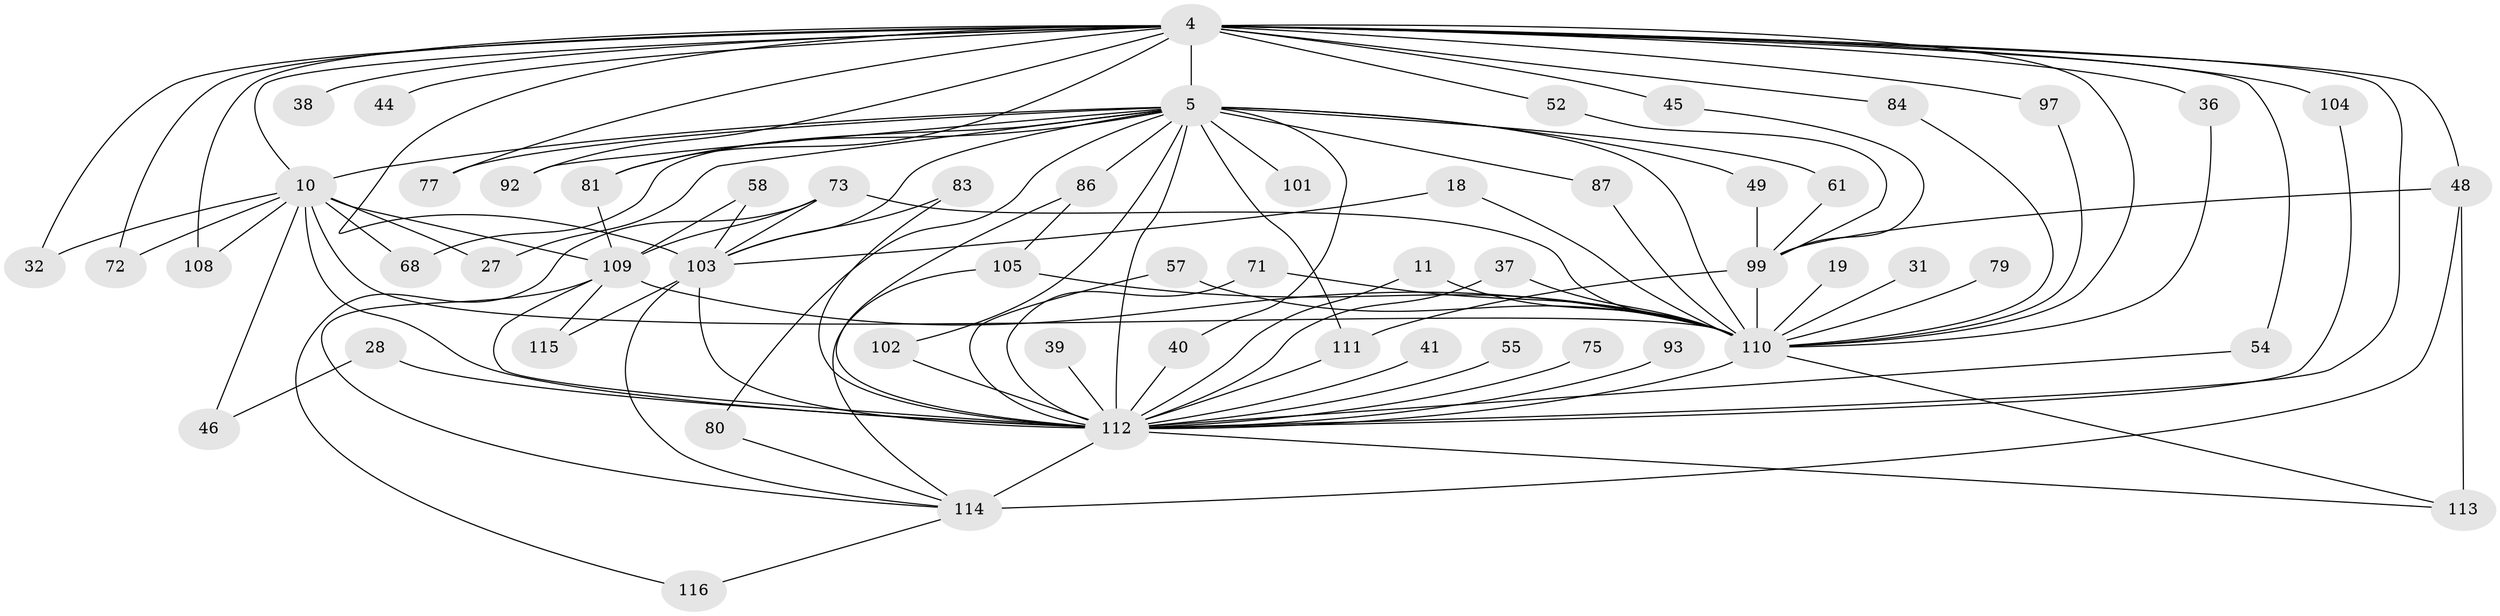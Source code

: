 // original degree distribution, {23: 0.008620689655172414, 20: 0.008620689655172414, 18: 0.008620689655172414, 33: 0.008620689655172414, 22: 0.008620689655172414, 14: 0.008620689655172414, 28: 0.008620689655172414, 21: 0.008620689655172414, 24: 0.008620689655172414, 13: 0.008620689655172414, 2: 0.5689655172413793, 4: 0.08620689655172414, 8: 0.008620689655172414, 5: 0.0603448275862069, 7: 0.017241379310344827, 9: 0.008620689655172414, 6: 0.008620689655172414, 3: 0.15517241379310345}
// Generated by graph-tools (version 1.1) at 2025/02/03/05/25 17:02:38]
// undirected, 58 vertices, 112 edges
graph export_dot {
graph [start="1"]
  node [color=gray90,style=filled];
  4 [super="+2"];
  5 [super="+1"];
  10 [super="+6"];
  11;
  18;
  19;
  27;
  28;
  31;
  32;
  36;
  37;
  38 [super="+24"];
  39;
  40;
  41;
  44;
  45;
  46;
  48 [super="+15+42+16"];
  49;
  52;
  54;
  55;
  57;
  58;
  61;
  68 [super="+12+22"];
  71;
  72;
  73 [super="+63"];
  75;
  77;
  79;
  80;
  81 [super="+65"];
  83 [super="+62"];
  84;
  86 [super="+59+74"];
  87;
  92;
  93;
  97 [super="+56"];
  99 [super="+34"];
  101;
  102;
  103 [super="+100+96"];
  104 [super="+70"];
  105 [super="+98"];
  108 [super="+94"];
  109 [super="+107"];
  110 [super="+21+85+90+88+95"];
  111 [super="+69"];
  112 [super="+29+51+9"];
  113 [super="+106"];
  114 [super="+33+91+66"];
  115;
  116;
  4 -- 5 [weight=4];
  4 -- 10 [weight=4];
  4 -- 32;
  4 -- 38 [weight=3];
  4 -- 44 [weight=2];
  4 -- 45;
  4 -- 54;
  4 -- 72;
  4 -- 77;
  4 -- 84;
  4 -- 103 [weight=5];
  4 -- 108 [weight=2];
  4 -- 36;
  4 -- 52;
  4 -- 92;
  4 -- 110 [weight=9];
  4 -- 104;
  4 -- 48 [weight=3];
  4 -- 81;
  4 -- 97;
  4 -- 112 [weight=4];
  5 -- 10 [weight=4];
  5 -- 40;
  5 -- 49;
  5 -- 61;
  5 -- 80;
  5 -- 87;
  5 -- 92;
  5 -- 101 [weight=2];
  5 -- 68 [weight=3];
  5 -- 77;
  5 -- 27;
  5 -- 102;
  5 -- 110 [weight=9];
  5 -- 111;
  5 -- 112 [weight=6];
  5 -- 103;
  5 -- 86 [weight=3];
  5 -- 81;
  10 -- 27;
  10 -- 72;
  10 -- 32;
  10 -- 46;
  10 -- 68;
  10 -- 108;
  10 -- 112 [weight=4];
  10 -- 110 [weight=4];
  10 -- 109 [weight=3];
  11 -- 112;
  11 -- 110;
  18 -- 103;
  18 -- 110;
  19 -- 110 [weight=2];
  28 -- 46;
  28 -- 112 [weight=2];
  31 -- 110 [weight=2];
  36 -- 110;
  37 -- 112;
  37 -- 110;
  39 -- 112 [weight=2];
  40 -- 112;
  41 -- 112;
  45 -- 99;
  48 -- 113;
  48 -- 114;
  48 -- 99 [weight=2];
  49 -- 99;
  52 -- 99;
  54 -- 112;
  55 -- 112;
  57 -- 112;
  57 -- 110;
  58 -- 103;
  58 -- 109;
  61 -- 99;
  71 -- 112;
  71 -- 110;
  73 -- 103 [weight=2];
  73 -- 116;
  73 -- 110;
  73 -- 109;
  75 -- 112 [weight=2];
  79 -- 110 [weight=2];
  80 -- 114;
  81 -- 109;
  83 -- 103;
  83 -- 112 [weight=2];
  84 -- 110;
  86 -- 105;
  86 -- 112;
  87 -- 110;
  93 -- 112 [weight=2];
  97 -- 110;
  99 -- 110 [weight=4];
  99 -- 111;
  102 -- 112;
  103 -- 115;
  103 -- 114;
  103 -- 112;
  104 -- 112;
  105 -- 114;
  105 -- 110;
  109 -- 112 [weight=2];
  109 -- 110;
  109 -- 114;
  109 -- 115;
  110 -- 112 [weight=9];
  110 -- 113;
  111 -- 112;
  112 -- 114 [weight=4];
  112 -- 113;
  114 -- 116;
}
